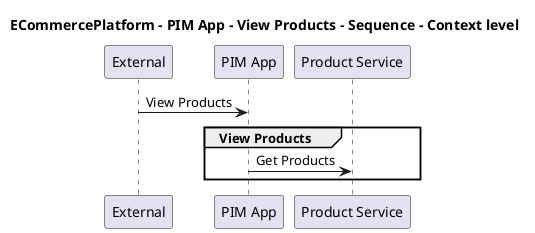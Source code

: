 @startuml

title ECommercePlatform - PIM App - View Products - Sequence - Context level

participant "External" as C4InterFlow.SoftwareSystems.ExternalSystem
participant "PIM App" as ECommercePlatform.SoftwareSystems.PIMApp
participant "Product Service" as ECommercePlatform.SoftwareSystems.ProductService

C4InterFlow.SoftwareSystems.ExternalSystem -> ECommercePlatform.SoftwareSystems.PIMApp : View Products
group View Products
ECommercePlatform.SoftwareSystems.PIMApp -> ECommercePlatform.SoftwareSystems.ProductService : Get Products
end


@enduml
